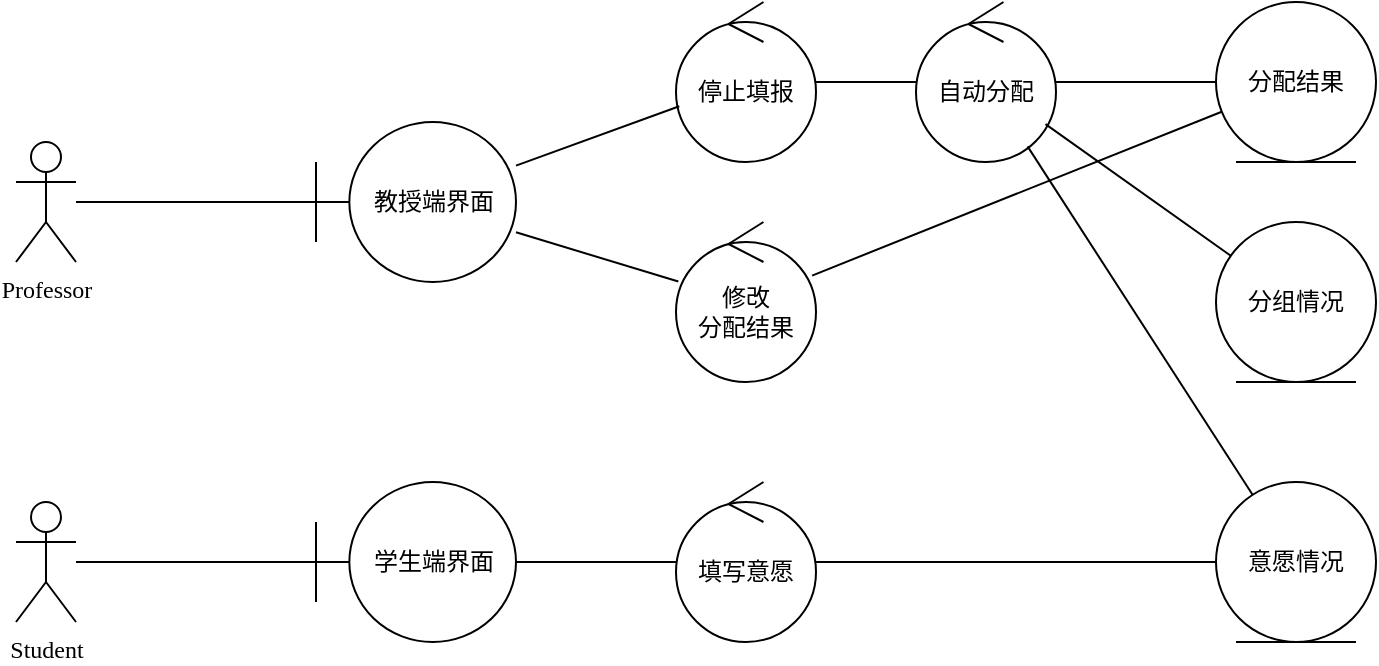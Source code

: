 <mxfile>
    <diagram id="LjMVgWfSdbgCrIofjb9K" name="Page-1">
        <mxGraphModel dx="734" dy="430" grid="1" gridSize="10" guides="1" tooltips="1" connect="1" arrows="1" fold="1" page="1" pageScale="1" pageWidth="827" pageHeight="1169" math="0" shadow="0">
            <root>
                <mxCell id="0"/>
                <mxCell id="1" parent="0"/>
                <mxCell id="2" value="Professor" style="shape=umlActor;verticalLabelPosition=bottom;verticalAlign=top;html=1;fontFamily=&quot;Times New Roman&quot;, SimSun, sans-serif;" vertex="1" parent="1">
                    <mxGeometry x="100" y="210" width="30" height="60" as="geometry"/>
                </mxCell>
                <mxCell id="3" value="Student" style="shape=umlActor;verticalLabelPosition=bottom;verticalAlign=top;html=1;fontFamily=&quot;Times New Roman&quot;, SimSun, sans-serif;" vertex="1" parent="1">
                    <mxGeometry x="100" y="390" width="30" height="60" as="geometry"/>
                </mxCell>
                <mxCell id="4" value="教授端界面" style="shape=umlBoundary;whiteSpace=wrap;html=1;fontFamily=&quot;Times New Roman&quot;, SimSun, sans-serif;" vertex="1" parent="1">
                    <mxGeometry x="250" y="200" width="100" height="80" as="geometry"/>
                </mxCell>
                <mxCell id="5" value="学生端界面" style="shape=umlBoundary;whiteSpace=wrap;html=1;fontFamily=&quot;Times New Roman&quot;, SimSun, sans-serif;" vertex="1" parent="1">
                    <mxGeometry x="250" y="380" width="100" height="80" as="geometry"/>
                </mxCell>
                <mxCell id="7" value="填写意愿" style="ellipse;shape=umlControl;whiteSpace=wrap;html=1;fontFamily=&quot;Times New Roman&quot;, SimSun, sans-serif;" vertex="1" parent="1">
                    <mxGeometry x="430" y="380" width="70" height="80" as="geometry"/>
                </mxCell>
                <mxCell id="9" value="停止填报" style="ellipse;shape=umlControl;whiteSpace=wrap;html=1;fontFamily=&quot;Times New Roman&quot;, SimSun, sans-serif;" vertex="1" parent="1">
                    <mxGeometry x="430" y="140" width="70" height="80" as="geometry"/>
                </mxCell>
                <mxCell id="10" value="修改&lt;br&gt;分配结果" style="ellipse;shape=umlControl;whiteSpace=wrap;html=1;fontFamily=&quot;Times New Roman&quot;, SimSun, sans-serif;" vertex="1" parent="1">
                    <mxGeometry x="430" y="250" width="70" height="80" as="geometry"/>
                </mxCell>
                <mxCell id="11" value="" style="endArrow=none;html=1;fontFamily=&quot;Times New Roman&quot;, SimSun, sans-serif;" edge="1" parent="1" source="4" target="9">
                    <mxGeometry width="50" height="50" relative="1" as="geometry">
                        <mxPoint x="390" y="260" as="sourcePoint"/>
                        <mxPoint x="440" y="210" as="targetPoint"/>
                    </mxGeometry>
                </mxCell>
                <mxCell id="12" value="" style="endArrow=none;html=1;fontFamily=&quot;Times New Roman&quot;, SimSun, sans-serif;" edge="1" parent="1" source="4" target="10">
                    <mxGeometry width="50" height="50" relative="1" as="geometry">
                        <mxPoint x="360" y="350" as="sourcePoint"/>
                        <mxPoint x="410" y="300" as="targetPoint"/>
                    </mxGeometry>
                </mxCell>
                <mxCell id="14" value="" style="endArrow=none;html=1;fontFamily=&quot;Times New Roman&quot;, SimSun, sans-serif;" edge="1" parent="1" source="5" target="7">
                    <mxGeometry width="50" height="50" relative="1" as="geometry">
                        <mxPoint x="340" y="517.75" as="sourcePoint"/>
                        <mxPoint x="390" y="467.75" as="targetPoint"/>
                    </mxGeometry>
                </mxCell>
                <mxCell id="16" value="" style="endArrow=none;html=1;fontFamily=&quot;Times New Roman&quot;, SimSun, sans-serif;" edge="1" parent="1" source="2" target="4">
                    <mxGeometry width="50" height="50" relative="1" as="geometry">
                        <mxPoint x="170" y="260" as="sourcePoint"/>
                        <mxPoint x="310" y="330" as="targetPoint"/>
                    </mxGeometry>
                </mxCell>
                <mxCell id="17" value="" style="endArrow=none;html=1;fontFamily=&quot;Times New Roman&quot;, SimSun, sans-serif;" edge="1" parent="1" source="3" target="5">
                    <mxGeometry width="50" height="50" relative="1" as="geometry">
                        <mxPoint x="150" y="437.75" as="sourcePoint"/>
                        <mxPoint x="210" y="347.75" as="targetPoint"/>
                    </mxGeometry>
                </mxCell>
                <mxCell id="18" value="分组情况" style="ellipse;shape=umlEntity;whiteSpace=wrap;html=1;fontFamily=&quot;Times New Roman&quot;, SimSun, sans-serif;" vertex="1" parent="1">
                    <mxGeometry x="700" y="250" width="80" height="80" as="geometry"/>
                </mxCell>
                <mxCell id="19" value="意愿情况" style="ellipse;shape=umlEntity;whiteSpace=wrap;html=1;fontFamily=&quot;Times New Roman&quot;, SimSun, sans-serif;" vertex="1" parent="1">
                    <mxGeometry x="700" y="380" width="80" height="80" as="geometry"/>
                </mxCell>
                <mxCell id="20" value="分配结果" style="ellipse;shape=umlEntity;whiteSpace=wrap;html=1;fontFamily=&quot;Times New Roman&quot;, SimSun, sans-serif;" vertex="1" parent="1">
                    <mxGeometry x="700" y="140" width="80" height="80" as="geometry"/>
                </mxCell>
                <mxCell id="21" value="自动分配" style="ellipse;shape=umlControl;whiteSpace=wrap;html=1;fontFamily=&quot;Times New Roman&quot;, SimSun, sans-serif;" vertex="1" parent="1">
                    <mxGeometry x="550" y="140" width="70" height="80" as="geometry"/>
                </mxCell>
                <mxCell id="22" value="" style="endArrow=none;html=1;" edge="1" parent="1" source="9" target="21">
                    <mxGeometry width="50" height="50" relative="1" as="geometry">
                        <mxPoint x="550" y="350" as="sourcePoint"/>
                        <mxPoint x="600" y="300" as="targetPoint"/>
                    </mxGeometry>
                </mxCell>
                <mxCell id="23" value="" style="endArrow=none;html=1;" edge="1" parent="1" source="21" target="19">
                    <mxGeometry width="50" height="50" relative="1" as="geometry">
                        <mxPoint x="640" y="310" as="sourcePoint"/>
                        <mxPoint x="690" y="260" as="targetPoint"/>
                    </mxGeometry>
                </mxCell>
                <mxCell id="24" value="" style="endArrow=none;html=1;" edge="1" parent="1" source="21" target="20">
                    <mxGeometry width="50" height="50" relative="1" as="geometry">
                        <mxPoint x="610" y="350" as="sourcePoint"/>
                        <mxPoint x="660" y="300" as="targetPoint"/>
                    </mxGeometry>
                </mxCell>
                <mxCell id="25" value="" style="endArrow=none;html=1;" edge="1" parent="1" source="21" target="18">
                    <mxGeometry width="50" height="50" relative="1" as="geometry">
                        <mxPoint x="560" y="370" as="sourcePoint"/>
                        <mxPoint x="610" y="320" as="targetPoint"/>
                    </mxGeometry>
                </mxCell>
                <mxCell id="26" value="" style="endArrow=none;html=1;" edge="1" parent="1" source="10" target="20">
                    <mxGeometry width="50" height="50" relative="1" as="geometry">
                        <mxPoint x="540" y="350" as="sourcePoint"/>
                        <mxPoint x="590" y="300" as="targetPoint"/>
                    </mxGeometry>
                </mxCell>
                <mxCell id="27" value="" style="endArrow=none;html=1;" edge="1" parent="1" source="7" target="19">
                    <mxGeometry width="50" height="50" relative="1" as="geometry">
                        <mxPoint x="540" y="350" as="sourcePoint"/>
                        <mxPoint x="590" y="300" as="targetPoint"/>
                    </mxGeometry>
                </mxCell>
            </root>
        </mxGraphModel>
    </diagram>
</mxfile>